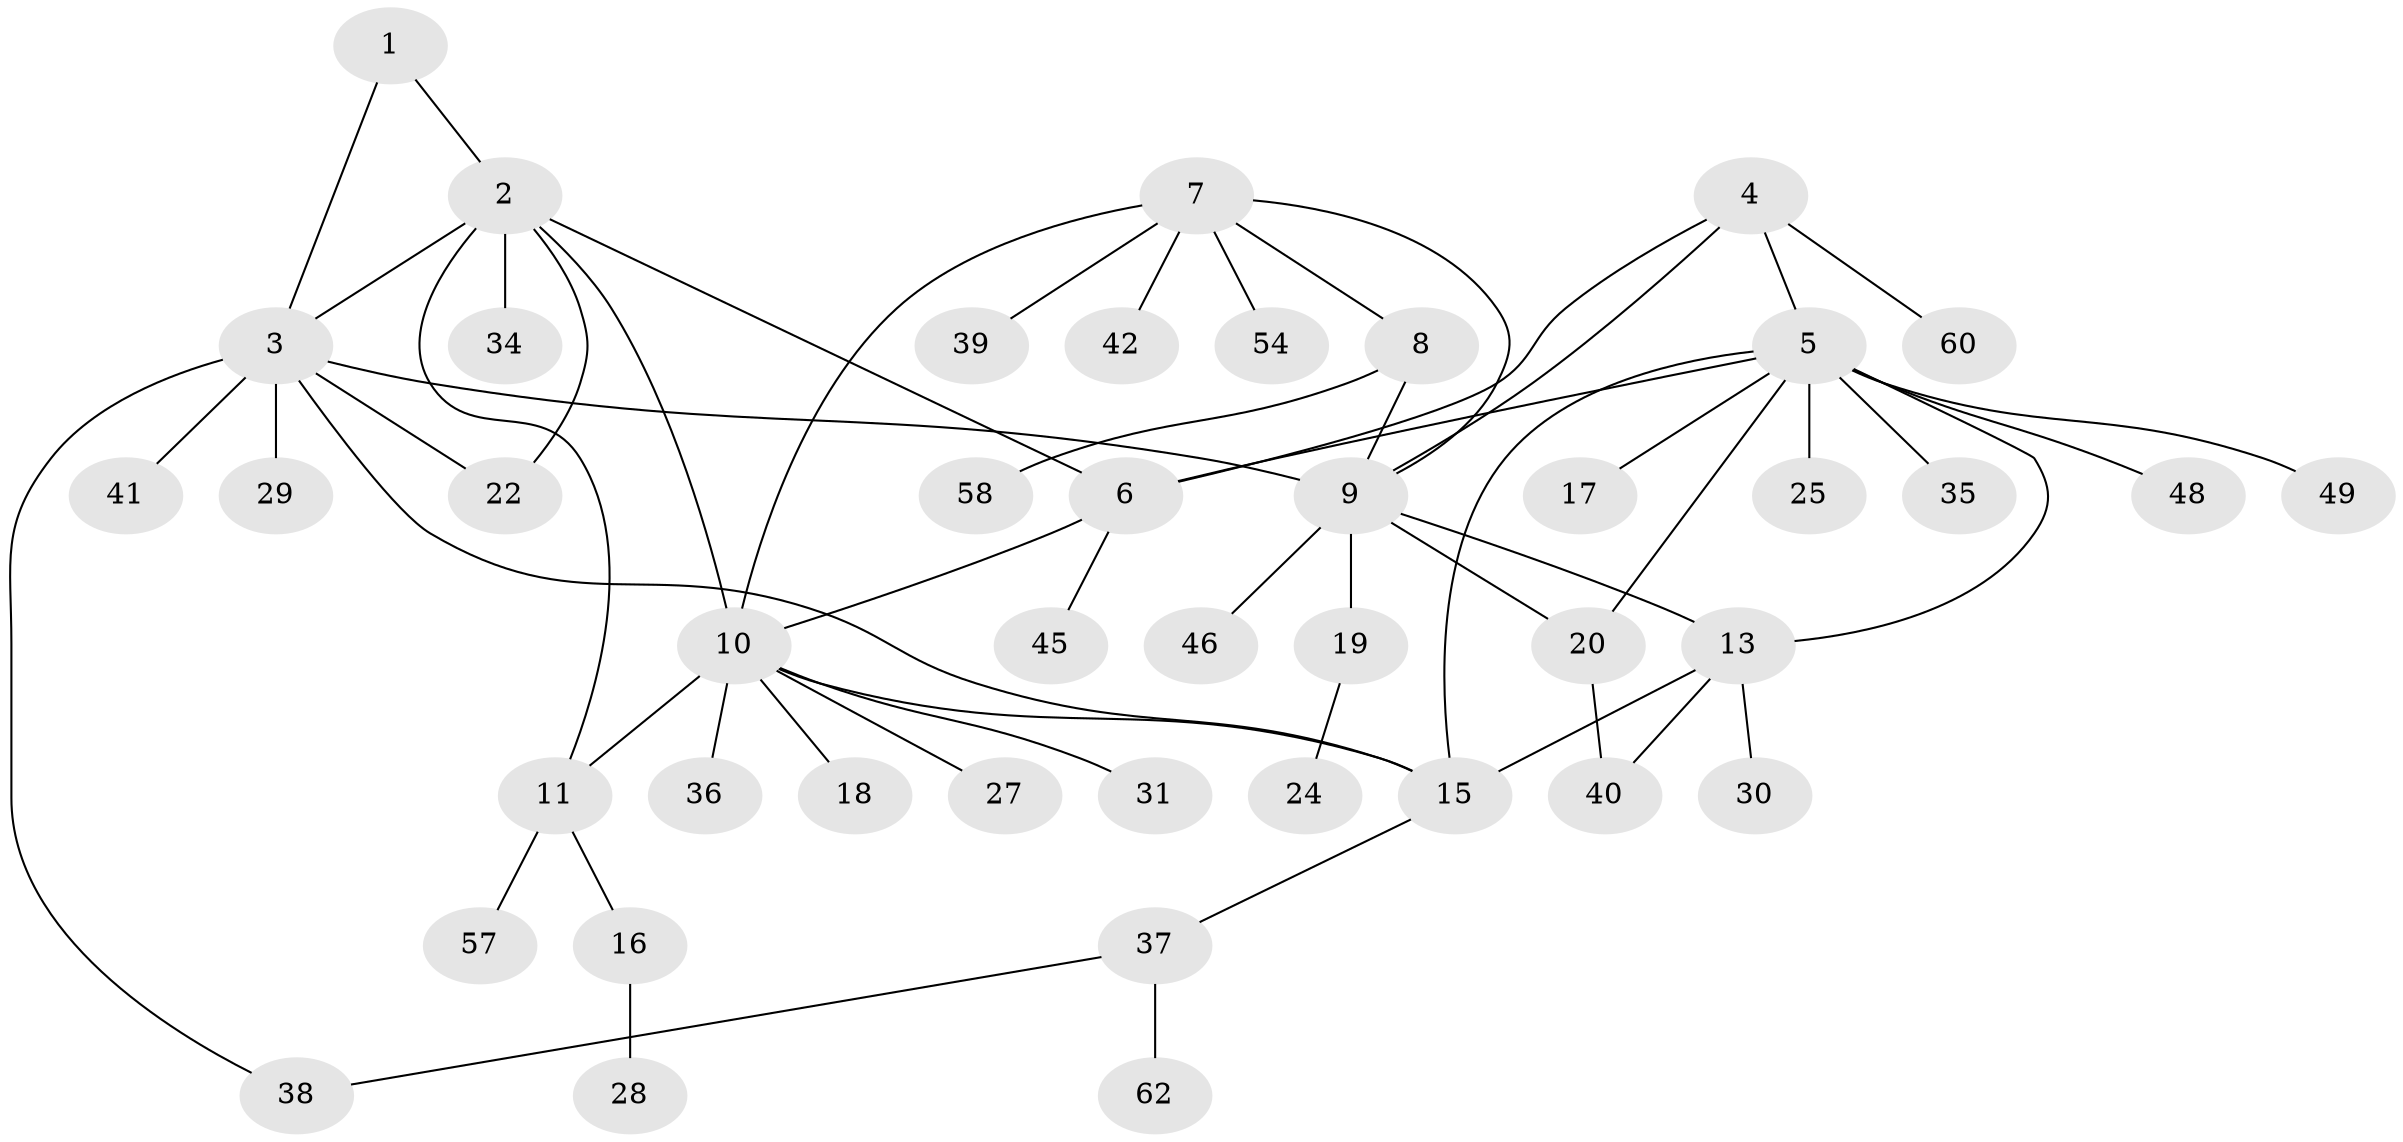 // Generated by graph-tools (version 1.1) at 2025/24/03/03/25 07:24:12]
// undirected, 44 vertices, 58 edges
graph export_dot {
graph [start="1"]
  node [color=gray90,style=filled];
  1;
  2 [super="+21"];
  3 [super="+53"];
  4 [super="+47"];
  5 [super="+14"];
  6 [super="+55"];
  7 [super="+26"];
  8 [super="+59"];
  9 [super="+61"];
  10 [super="+12"];
  11 [super="+33"];
  13 [super="+56"];
  15;
  16 [super="+51"];
  17;
  18;
  19 [super="+32"];
  20 [super="+23"];
  22;
  24;
  25;
  27;
  28;
  29;
  30;
  31 [super="+44"];
  34 [super="+50"];
  35;
  36;
  37 [super="+52"];
  38;
  39;
  40 [super="+43"];
  41;
  42;
  45;
  46;
  48;
  49;
  54;
  57;
  58;
  60;
  62;
  1 -- 2;
  1 -- 3;
  2 -- 3;
  2 -- 6;
  2 -- 11;
  2 -- 34;
  2 -- 10;
  2 -- 22;
  3 -- 9;
  3 -- 15;
  3 -- 22;
  3 -- 29;
  3 -- 38;
  3 -- 41;
  4 -- 5;
  4 -- 6;
  4 -- 9;
  4 -- 60;
  5 -- 6;
  5 -- 17;
  5 -- 20;
  5 -- 35;
  5 -- 49;
  5 -- 48;
  5 -- 25;
  5 -- 13;
  5 -- 15;
  6 -- 45;
  6 -- 10;
  7 -- 8;
  7 -- 9;
  7 -- 54;
  7 -- 10;
  7 -- 42;
  7 -- 39;
  8 -- 9;
  8 -- 58;
  9 -- 13;
  9 -- 19;
  9 -- 46;
  9 -- 20;
  10 -- 11 [weight=2];
  10 -- 15;
  10 -- 18;
  10 -- 31;
  10 -- 36;
  10 -- 27;
  11 -- 16;
  11 -- 57;
  13 -- 15;
  13 -- 30;
  13 -- 40;
  15 -- 37;
  16 -- 28;
  19 -- 24;
  20 -- 40;
  37 -- 38;
  37 -- 62;
}

